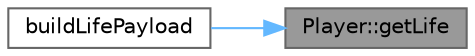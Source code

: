 digraph "Player::getLife"
{
 // LATEX_PDF_SIZE
  bgcolor="transparent";
  edge [fontname=Helvetica,fontsize=10,labelfontname=Helvetica,labelfontsize=10];
  node [fontname=Helvetica,fontsize=10,shape=box,height=0.2,width=0.4];
  rankdir="RL";
  Node1 [id="Node000001",label="Player::getLife",height=0.2,width=0.4,color="gray40", fillcolor="grey60", style="filled", fontcolor="black",tooltip="Retrieves the current life of the player."];
  Node1 -> Node2 [id="edge1_Node000001_Node000002",dir="back",color="steelblue1",style="solid",tooltip=" "];
  Node2 [id="Node000002",label="buildLifePayload",height=0.2,width=0.4,color="grey40", fillcolor="white", style="filled",URL="$NetworkManager_8cpp.html#a20d16e48cb291f7dede19b117d367e08",tooltip=" "];
}
